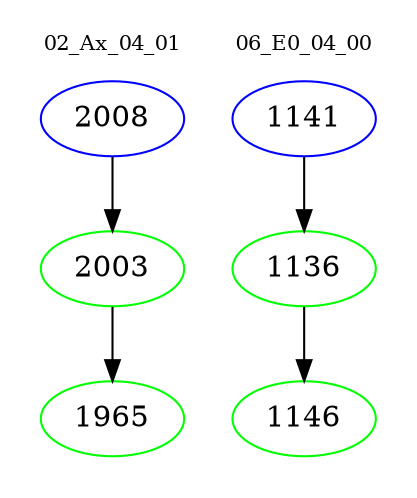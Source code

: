 digraph{
subgraph cluster_0 {
color = white
label = "02_Ax_04_01";
fontsize=10;
T0_2008 [label="2008", color="blue"]
T0_2008 -> T0_2003 [color="black"]
T0_2003 [label="2003", color="green"]
T0_2003 -> T0_1965 [color="black"]
T0_1965 [label="1965", color="green"]
}
subgraph cluster_1 {
color = white
label = "06_E0_04_00";
fontsize=10;
T1_1141 [label="1141", color="blue"]
T1_1141 -> T1_1136 [color="black"]
T1_1136 [label="1136", color="green"]
T1_1136 -> T1_1146 [color="black"]
T1_1146 [label="1146", color="green"]
}
}
